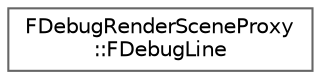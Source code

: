 digraph "Graphical Class Hierarchy"
{
 // INTERACTIVE_SVG=YES
 // LATEX_PDF_SIZE
  bgcolor="transparent";
  edge [fontname=Helvetica,fontsize=10,labelfontname=Helvetica,labelfontsize=10];
  node [fontname=Helvetica,fontsize=10,shape=box,height=0.2,width=0.4];
  rankdir="LR";
  Node0 [id="Node000000",label="FDebugRenderSceneProxy\l::FDebugLine",height=0.2,width=0.4,color="grey40", fillcolor="white", style="filled",URL="$d6/dd9/structFDebugRenderSceneProxy_1_1FDebugLine.html",tooltip="Struct to hold info about lines to render."];
}
